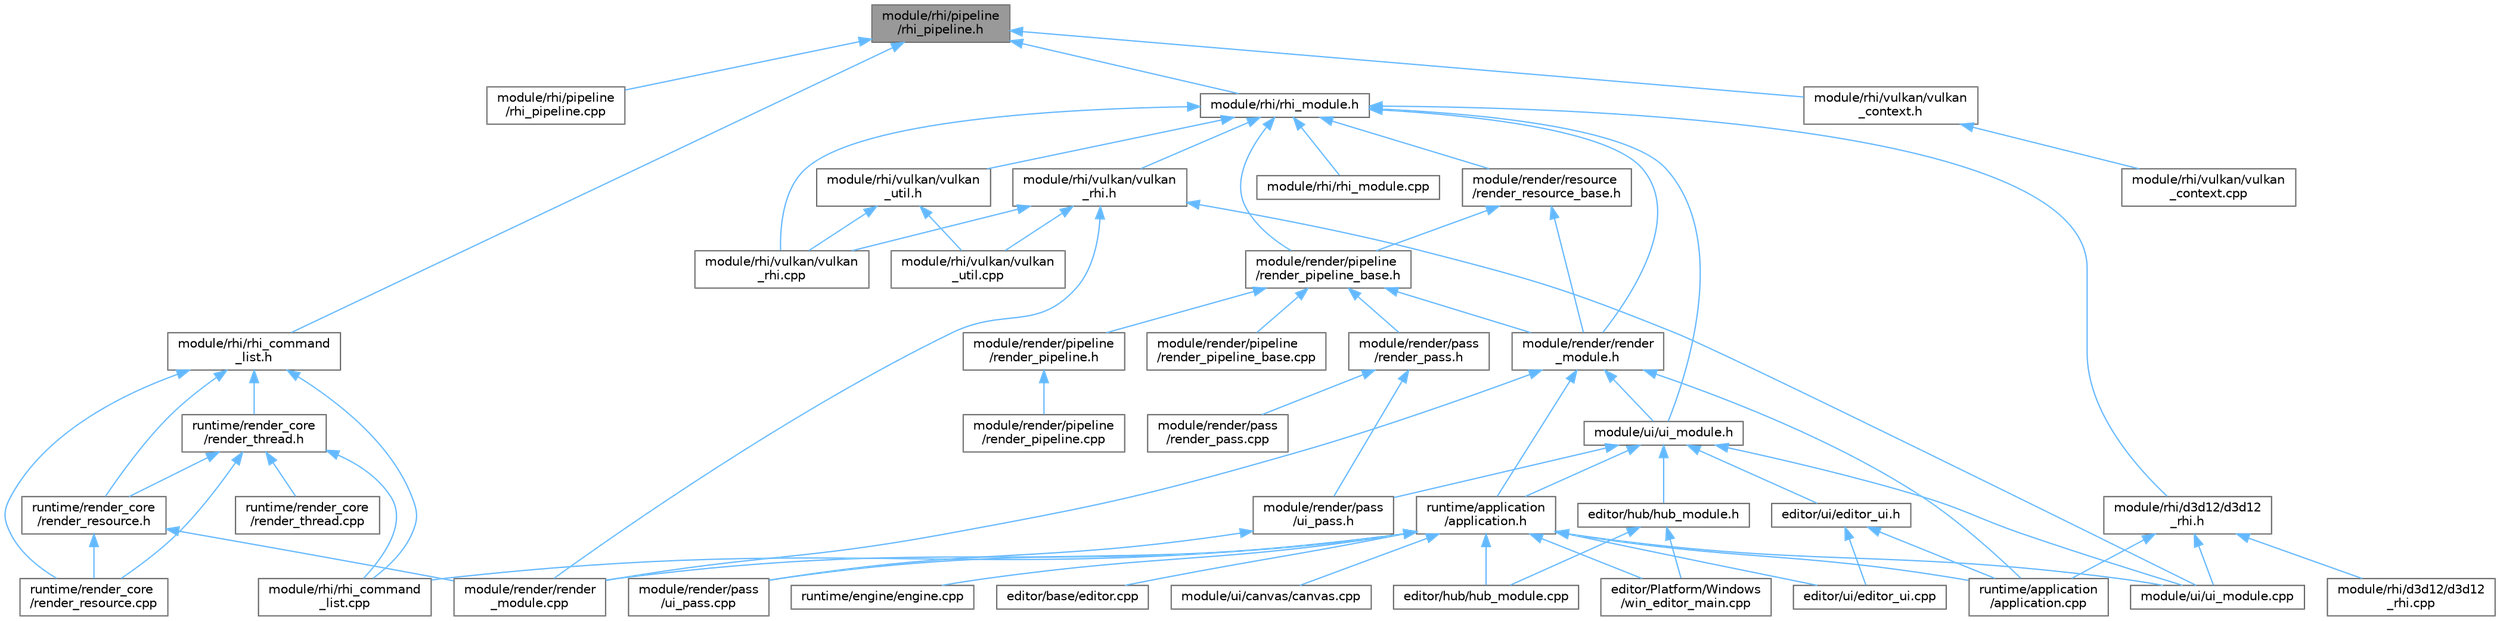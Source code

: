 digraph "module/rhi/pipeline/rhi_pipeline.h"
{
 // LATEX_PDF_SIZE
  bgcolor="transparent";
  edge [fontname=Helvetica,fontsize=10,labelfontname=Helvetica,labelfontsize=10];
  node [fontname=Helvetica,fontsize=10,shape=box,height=0.2,width=0.4];
  Node1 [id="Node000001",label="module/rhi/pipeline\l/rhi_pipeline.h",height=0.2,width=0.4,color="gray40", fillcolor="grey60", style="filled", fontcolor="black",tooltip=" "];
  Node1 -> Node2 [id="edge68_Node000001_Node000002",dir="back",color="steelblue1",style="solid",tooltip=" "];
  Node2 [id="Node000002",label="module/rhi/pipeline\l/rhi_pipeline.cpp",height=0.2,width=0.4,color="grey40", fillcolor="white", style="filled",URL="$rhi__pipeline_8cpp.html",tooltip=" "];
  Node1 -> Node3 [id="edge69_Node000001_Node000003",dir="back",color="steelblue1",style="solid",tooltip=" "];
  Node3 [id="Node000003",label="module/rhi/rhi_command\l_list.h",height=0.2,width=0.4,color="grey40", fillcolor="white", style="filled",URL="$rhi__command__list_8h.html",tooltip=" "];
  Node3 -> Node4 [id="edge70_Node000003_Node000004",dir="back",color="steelblue1",style="solid",tooltip=" "];
  Node4 [id="Node000004",label="module/rhi/rhi_command\l_list.cpp",height=0.2,width=0.4,color="grey40", fillcolor="white", style="filled",URL="$rhi__command__list_8cpp.html",tooltip=" "];
  Node3 -> Node5 [id="edge71_Node000003_Node000005",dir="back",color="steelblue1",style="solid",tooltip=" "];
  Node5 [id="Node000005",label="runtime/render_core\l/render_resource.cpp",height=0.2,width=0.4,color="grey40", fillcolor="white", style="filled",URL="$render__resource_8cpp.html",tooltip=" "];
  Node3 -> Node6 [id="edge72_Node000003_Node000006",dir="back",color="steelblue1",style="solid",tooltip=" "];
  Node6 [id="Node000006",label="runtime/render_core\l/render_resource.h",height=0.2,width=0.4,color="grey40", fillcolor="white", style="filled",URL="$render__resource_8h.html",tooltip=" "];
  Node6 -> Node7 [id="edge73_Node000006_Node000007",dir="back",color="steelblue1",style="solid",tooltip=" "];
  Node7 [id="Node000007",label="module/render/render\l_module.cpp",height=0.2,width=0.4,color="grey40", fillcolor="white", style="filled",URL="$render__module_8cpp.html",tooltip=" "];
  Node6 -> Node5 [id="edge74_Node000006_Node000005",dir="back",color="steelblue1",style="solid",tooltip=" "];
  Node3 -> Node8 [id="edge75_Node000003_Node000008",dir="back",color="steelblue1",style="solid",tooltip=" "];
  Node8 [id="Node000008",label="runtime/render_core\l/render_thread.h",height=0.2,width=0.4,color="grey40", fillcolor="white", style="filled",URL="$render__thread_8h.html",tooltip=" "];
  Node8 -> Node4 [id="edge76_Node000008_Node000004",dir="back",color="steelblue1",style="solid",tooltip=" "];
  Node8 -> Node5 [id="edge77_Node000008_Node000005",dir="back",color="steelblue1",style="solid",tooltip=" "];
  Node8 -> Node6 [id="edge78_Node000008_Node000006",dir="back",color="steelblue1",style="solid",tooltip=" "];
  Node8 -> Node9 [id="edge79_Node000008_Node000009",dir="back",color="steelblue1",style="solid",tooltip=" "];
  Node9 [id="Node000009",label="runtime/render_core\l/render_thread.cpp",height=0.2,width=0.4,color="grey40", fillcolor="white", style="filled",URL="$render__thread_8cpp.html",tooltip=" "];
  Node1 -> Node10 [id="edge80_Node000001_Node000010",dir="back",color="steelblue1",style="solid",tooltip=" "];
  Node10 [id="Node000010",label="module/rhi/rhi_module.h",height=0.2,width=0.4,color="grey40", fillcolor="white", style="filled",URL="$rhi__module_8h.html",tooltip=" "];
  Node10 -> Node11 [id="edge81_Node000010_Node000011",dir="back",color="steelblue1",style="solid",tooltip=" "];
  Node11 [id="Node000011",label="module/render/pipeline\l/render_pipeline_base.h",height=0.2,width=0.4,color="grey40", fillcolor="white", style="filled",URL="$render__pipeline__base_8h.html",tooltip=" "];
  Node11 -> Node12 [id="edge82_Node000011_Node000012",dir="back",color="steelblue1",style="solid",tooltip=" "];
  Node12 [id="Node000012",label="module/render/pass\l/render_pass.h",height=0.2,width=0.4,color="grey40", fillcolor="white", style="filled",URL="$render__pass_8h.html",tooltip=" "];
  Node12 -> Node13 [id="edge83_Node000012_Node000013",dir="back",color="steelblue1",style="solid",tooltip=" "];
  Node13 [id="Node000013",label="module/render/pass\l/render_pass.cpp",height=0.2,width=0.4,color="grey40", fillcolor="white", style="filled",URL="$render__pass_8cpp.html",tooltip=" "];
  Node12 -> Node14 [id="edge84_Node000012_Node000014",dir="back",color="steelblue1",style="solid",tooltip=" "];
  Node14 [id="Node000014",label="module/render/pass\l/ui_pass.h",height=0.2,width=0.4,color="grey40", fillcolor="white", style="filled",URL="$ui__pass_8h.html",tooltip=" "];
  Node14 -> Node15 [id="edge85_Node000014_Node000015",dir="back",color="steelblue1",style="solid",tooltip=" "];
  Node15 [id="Node000015",label="module/render/pass\l/ui_pass.cpp",height=0.2,width=0.4,color="grey40", fillcolor="white", style="filled",URL="$ui__pass_8cpp.html",tooltip=" "];
  Node11 -> Node16 [id="edge86_Node000011_Node000016",dir="back",color="steelblue1",style="solid",tooltip=" "];
  Node16 [id="Node000016",label="module/render/pipeline\l/render_pipeline.h",height=0.2,width=0.4,color="grey40", fillcolor="white", style="filled",URL="$render__pipeline_8h.html",tooltip=" "];
  Node16 -> Node17 [id="edge87_Node000016_Node000017",dir="back",color="steelblue1",style="solid",tooltip=" "];
  Node17 [id="Node000017",label="module/render/pipeline\l/render_pipeline.cpp",height=0.2,width=0.4,color="grey40", fillcolor="white", style="filled",URL="$render__pipeline_8cpp.html",tooltip=" "];
  Node11 -> Node18 [id="edge88_Node000011_Node000018",dir="back",color="steelblue1",style="solid",tooltip=" "];
  Node18 [id="Node000018",label="module/render/pipeline\l/render_pipeline_base.cpp",height=0.2,width=0.4,color="grey40", fillcolor="white", style="filled",URL="$render__pipeline__base_8cpp.html",tooltip=" "];
  Node11 -> Node19 [id="edge89_Node000011_Node000019",dir="back",color="steelblue1",style="solid",tooltip=" "];
  Node19 [id="Node000019",label="module/render/render\l_module.h",height=0.2,width=0.4,color="grey40", fillcolor="white", style="filled",URL="$render__module_8h.html",tooltip=" "];
  Node19 -> Node7 [id="edge90_Node000019_Node000007",dir="back",color="steelblue1",style="solid",tooltip=" "];
  Node19 -> Node20 [id="edge91_Node000019_Node000020",dir="back",color="steelblue1",style="solid",tooltip=" "];
  Node20 [id="Node000020",label="module/ui/ui_module.h",height=0.2,width=0.4,color="grey40", fillcolor="white", style="filled",URL="$ui__module_8h.html",tooltip=" "];
  Node20 -> Node21 [id="edge92_Node000020_Node000021",dir="back",color="steelblue1",style="solid",tooltip=" "];
  Node21 [id="Node000021",label="editor/hub/hub_module.h",height=0.2,width=0.4,color="grey40", fillcolor="white", style="filled",URL="$hub__module_8h.html",tooltip=" "];
  Node21 -> Node22 [id="edge93_Node000021_Node000022",dir="back",color="steelblue1",style="solid",tooltip=" "];
  Node22 [id="Node000022",label="editor/Platform/Windows\l/win_editor_main.cpp",height=0.2,width=0.4,color="grey40", fillcolor="white", style="filled",URL="$win__editor__main_8cpp.html",tooltip=" "];
  Node21 -> Node23 [id="edge94_Node000021_Node000023",dir="back",color="steelblue1",style="solid",tooltip=" "];
  Node23 [id="Node000023",label="editor/hub/hub_module.cpp",height=0.2,width=0.4,color="grey40", fillcolor="white", style="filled",URL="$hub__module_8cpp.html",tooltip=" "];
  Node20 -> Node24 [id="edge95_Node000020_Node000024",dir="back",color="steelblue1",style="solid",tooltip=" "];
  Node24 [id="Node000024",label="editor/ui/editor_ui.h",height=0.2,width=0.4,color="grey40", fillcolor="white", style="filled",URL="$editor__ui_8h.html",tooltip=" "];
  Node24 -> Node25 [id="edge96_Node000024_Node000025",dir="back",color="steelblue1",style="solid",tooltip=" "];
  Node25 [id="Node000025",label="editor/ui/editor_ui.cpp",height=0.2,width=0.4,color="grey40", fillcolor="white", style="filled",URL="$editor__ui_8cpp.html",tooltip=" "];
  Node24 -> Node26 [id="edge97_Node000024_Node000026",dir="back",color="steelblue1",style="solid",tooltip=" "];
  Node26 [id="Node000026",label="runtime/application\l/application.cpp",height=0.2,width=0.4,color="grey40", fillcolor="white", style="filled",URL="$application_8cpp.html",tooltip=" "];
  Node20 -> Node14 [id="edge98_Node000020_Node000014",dir="back",color="steelblue1",style="solid",tooltip=" "];
  Node20 -> Node27 [id="edge99_Node000020_Node000027",dir="back",color="steelblue1",style="solid",tooltip=" "];
  Node27 [id="Node000027",label="module/ui/ui_module.cpp",height=0.2,width=0.4,color="grey40", fillcolor="white", style="filled",URL="$ui__module_8cpp.html",tooltip=" "];
  Node20 -> Node28 [id="edge100_Node000020_Node000028",dir="back",color="steelblue1",style="solid",tooltip=" "];
  Node28 [id="Node000028",label="runtime/application\l/application.h",height=0.2,width=0.4,color="grey40", fillcolor="white", style="filled",URL="$application_8h.html",tooltip=" "];
  Node28 -> Node22 [id="edge101_Node000028_Node000022",dir="back",color="steelblue1",style="solid",tooltip=" "];
  Node28 -> Node29 [id="edge102_Node000028_Node000029",dir="back",color="steelblue1",style="solid",tooltip=" "];
  Node29 [id="Node000029",label="editor/base/editor.cpp",height=0.2,width=0.4,color="grey40", fillcolor="white", style="filled",URL="$editor_8cpp.html",tooltip=" "];
  Node28 -> Node23 [id="edge103_Node000028_Node000023",dir="back",color="steelblue1",style="solid",tooltip=" "];
  Node28 -> Node25 [id="edge104_Node000028_Node000025",dir="back",color="steelblue1",style="solid",tooltip=" "];
  Node28 -> Node15 [id="edge105_Node000028_Node000015",dir="back",color="steelblue1",style="solid",tooltip=" "];
  Node28 -> Node7 [id="edge106_Node000028_Node000007",dir="back",color="steelblue1",style="solid",tooltip=" "];
  Node28 -> Node4 [id="edge107_Node000028_Node000004",dir="back",color="steelblue1",style="solid",tooltip=" "];
  Node28 -> Node30 [id="edge108_Node000028_Node000030",dir="back",color="steelblue1",style="solid",tooltip=" "];
  Node30 [id="Node000030",label="module/ui/canvas/canvas.cpp",height=0.2,width=0.4,color="grey40", fillcolor="white", style="filled",URL="$canvas_8cpp.html",tooltip=" "];
  Node28 -> Node27 [id="edge109_Node000028_Node000027",dir="back",color="steelblue1",style="solid",tooltip=" "];
  Node28 -> Node26 [id="edge110_Node000028_Node000026",dir="back",color="steelblue1",style="solid",tooltip=" "];
  Node28 -> Node31 [id="edge111_Node000028_Node000031",dir="back",color="steelblue1",style="solid",tooltip=" "];
  Node31 [id="Node000031",label="runtime/engine/engine.cpp",height=0.2,width=0.4,color="grey40", fillcolor="white", style="filled",URL="$engine_8cpp.html",tooltip=" "];
  Node19 -> Node26 [id="edge112_Node000019_Node000026",dir="back",color="steelblue1",style="solid",tooltip=" "];
  Node19 -> Node28 [id="edge113_Node000019_Node000028",dir="back",color="steelblue1",style="solid",tooltip=" "];
  Node10 -> Node19 [id="edge114_Node000010_Node000019",dir="back",color="steelblue1",style="solid",tooltip=" "];
  Node10 -> Node32 [id="edge115_Node000010_Node000032",dir="back",color="steelblue1",style="solid",tooltip=" "];
  Node32 [id="Node000032",label="module/render/resource\l/render_resource_base.h",height=0.2,width=0.4,color="grey40", fillcolor="white", style="filled",URL="$render__resource__base_8h.html",tooltip=" "];
  Node32 -> Node11 [id="edge116_Node000032_Node000011",dir="back",color="steelblue1",style="solid",tooltip=" "];
  Node32 -> Node19 [id="edge117_Node000032_Node000019",dir="back",color="steelblue1",style="solid",tooltip=" "];
  Node10 -> Node33 [id="edge118_Node000010_Node000033",dir="back",color="steelblue1",style="solid",tooltip=" "];
  Node33 [id="Node000033",label="module/rhi/d3d12/d3d12\l_rhi.h",height=0.2,width=0.4,color="grey40", fillcolor="white", style="filled",URL="$d3d12__rhi_8h.html",tooltip=" "];
  Node33 -> Node34 [id="edge119_Node000033_Node000034",dir="back",color="steelblue1",style="solid",tooltip=" "];
  Node34 [id="Node000034",label="module/rhi/d3d12/d3d12\l_rhi.cpp",height=0.2,width=0.4,color="grey40", fillcolor="white", style="filled",URL="$d3d12__rhi_8cpp.html",tooltip=" "];
  Node33 -> Node27 [id="edge120_Node000033_Node000027",dir="back",color="steelblue1",style="solid",tooltip=" "];
  Node33 -> Node26 [id="edge121_Node000033_Node000026",dir="back",color="steelblue1",style="solid",tooltip=" "];
  Node10 -> Node35 [id="edge122_Node000010_Node000035",dir="back",color="steelblue1",style="solid",tooltip=" "];
  Node35 [id="Node000035",label="module/rhi/rhi_module.cpp",height=0.2,width=0.4,color="grey40", fillcolor="white", style="filled",URL="$rhi__module_8cpp.html",tooltip=" "];
  Node10 -> Node36 [id="edge123_Node000010_Node000036",dir="back",color="steelblue1",style="solid",tooltip=" "];
  Node36 [id="Node000036",label="module/rhi/vulkan/vulkan\l_rhi.cpp",height=0.2,width=0.4,color="grey40", fillcolor="white", style="filled",URL="$vulkan__rhi_8cpp.html",tooltip=" "];
  Node10 -> Node37 [id="edge124_Node000010_Node000037",dir="back",color="steelblue1",style="solid",tooltip=" "];
  Node37 [id="Node000037",label="module/rhi/vulkan/vulkan\l_rhi.h",height=0.2,width=0.4,color="grey40", fillcolor="white", style="filled",URL="$vulkan__rhi_8h.html",tooltip=" "];
  Node37 -> Node7 [id="edge125_Node000037_Node000007",dir="back",color="steelblue1",style="solid",tooltip=" "];
  Node37 -> Node36 [id="edge126_Node000037_Node000036",dir="back",color="steelblue1",style="solid",tooltip=" "];
  Node37 -> Node38 [id="edge127_Node000037_Node000038",dir="back",color="steelblue1",style="solid",tooltip=" "];
  Node38 [id="Node000038",label="module/rhi/vulkan/vulkan\l_util.cpp",height=0.2,width=0.4,color="grey40", fillcolor="white", style="filled",URL="$vulkan__util_8cpp.html",tooltip=" "];
  Node37 -> Node27 [id="edge128_Node000037_Node000027",dir="back",color="steelblue1",style="solid",tooltip=" "];
  Node10 -> Node39 [id="edge129_Node000010_Node000039",dir="back",color="steelblue1",style="solid",tooltip=" "];
  Node39 [id="Node000039",label="module/rhi/vulkan/vulkan\l_util.h",height=0.2,width=0.4,color="grey40", fillcolor="white", style="filled",URL="$vulkan__util_8h.html",tooltip=" "];
  Node39 -> Node36 [id="edge130_Node000039_Node000036",dir="back",color="steelblue1",style="solid",tooltip=" "];
  Node39 -> Node38 [id="edge131_Node000039_Node000038",dir="back",color="steelblue1",style="solid",tooltip=" "];
  Node10 -> Node20 [id="edge132_Node000010_Node000020",dir="back",color="steelblue1",style="solid",tooltip=" "];
  Node1 -> Node40 [id="edge133_Node000001_Node000040",dir="back",color="steelblue1",style="solid",tooltip=" "];
  Node40 [id="Node000040",label="module/rhi/vulkan/vulkan\l_context.h",height=0.2,width=0.4,color="grey40", fillcolor="white", style="filled",URL="$vulkan__context_8h.html",tooltip=" "];
  Node40 -> Node41 [id="edge134_Node000040_Node000041",dir="back",color="steelblue1",style="solid",tooltip=" "];
  Node41 [id="Node000041",label="module/rhi/vulkan/vulkan\l_context.cpp",height=0.2,width=0.4,color="grey40", fillcolor="white", style="filled",URL="$vulkan__context_8cpp.html",tooltip=" "];
}
